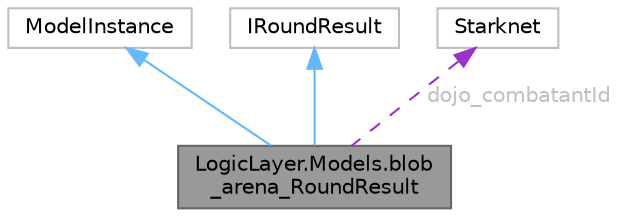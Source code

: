 digraph "LogicLayer.Models.blob_arena_RoundResult"
{
 // LATEX_PDF_SIZE
  bgcolor="transparent";
  edge [fontname=Helvetica,fontsize=10,labelfontname=Helvetica,labelfontsize=10];
  node [fontname=Helvetica,fontsize=10,shape=box,height=0.2,width=0.4];
  Node1 [id="Node000001",label="LogicLayer.Models.blob\l_arena_RoundResult",height=0.2,width=0.4,color="gray40", fillcolor="grey60", style="filled", fontcolor="black",tooltip="Dojo event sent at the end of the run round method for PVP, Containse a sorted array of the attacks t..."];
  Node2 -> Node1 [id="edge1_Node000001_Node000002",dir="back",color="steelblue1",style="solid",tooltip=" "];
  Node2 [id="Node000002",label="ModelInstance",height=0.2,width=0.4,color="grey75", fillcolor="white", style="filled",tooltip=" "];
  Node3 -> Node1 [id="edge2_Node000001_Node000003",dir="back",color="steelblue1",style="solid",tooltip=" "];
  Node3 [id="Node000003",label="IRoundResult",height=0.2,width=0.4,color="grey75", fillcolor="white", style="filled",URL="$interface_logic_layer_1_1_models_1_1_i_round_result.html",tooltip=" "];
  Node4 -> Node1 [id="edge3_Node000001_Node000004",dir="back",color="darkorchid3",style="dashed",tooltip=" ",label=" dojo_combatantId",fontcolor="grey" ];
  Node4 [id="Node000004",label="Starknet",height=0.2,width=0.4,color="grey75", fillcolor="white", style="filled",tooltip=" "];
}

